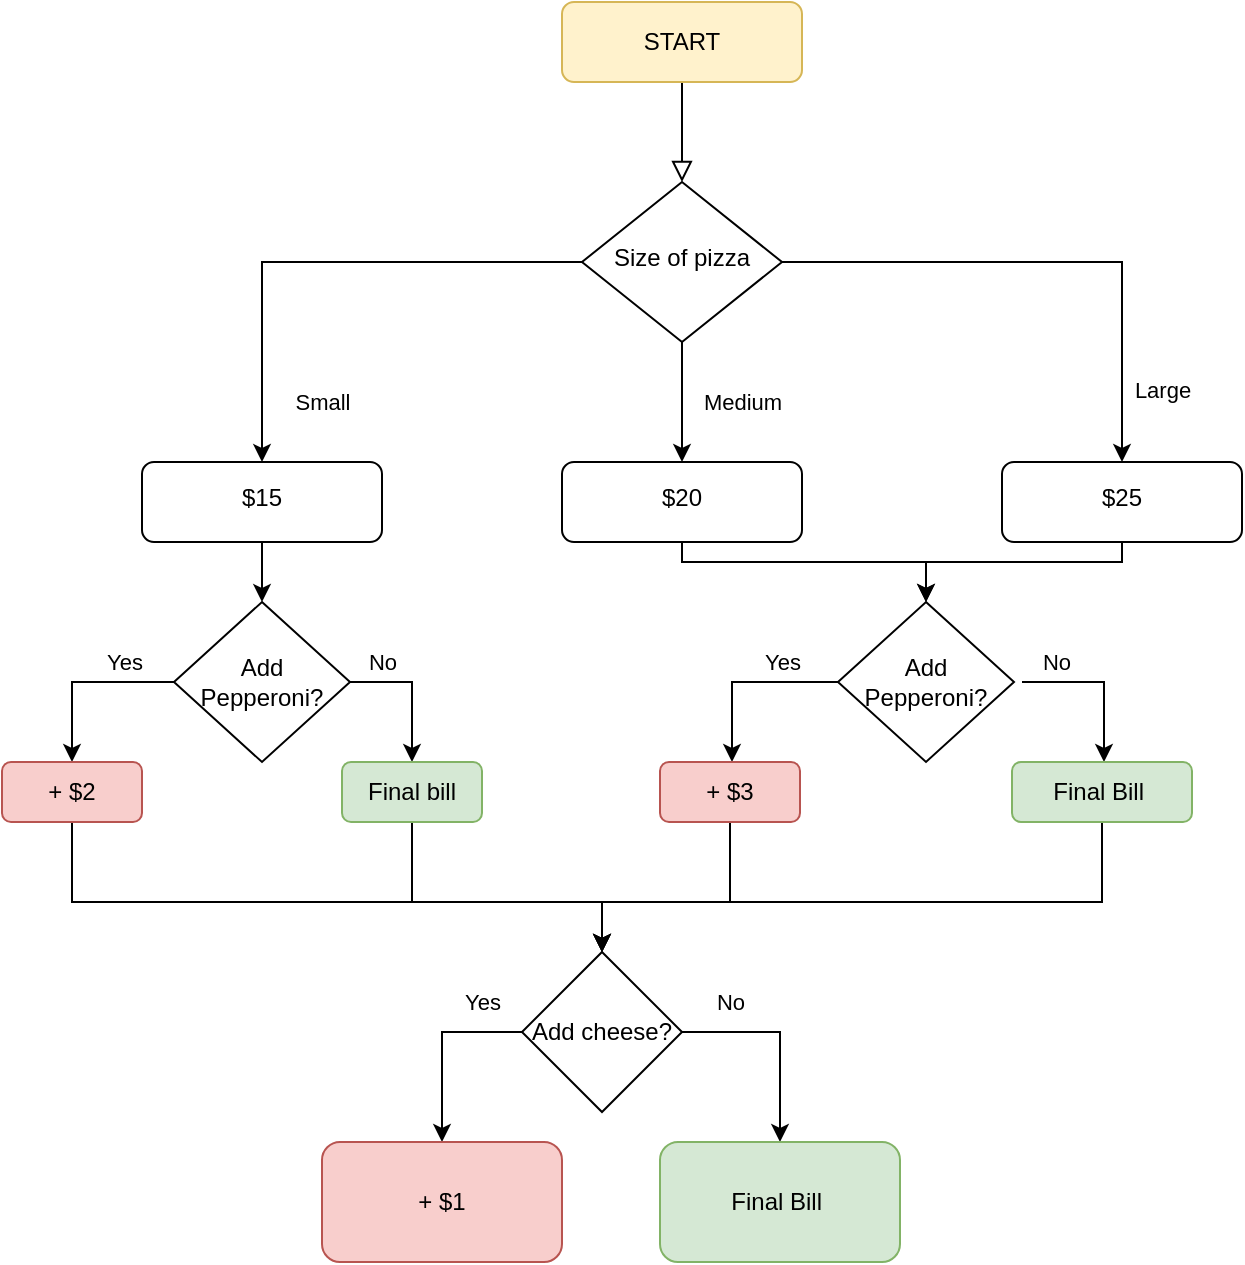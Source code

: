 <mxfile version="16.1.2" type="github">
  <diagram id="C5RBs43oDa-KdzZeNtuy" name="Page-1">
    <mxGraphModel dx="749" dy="1075" grid="1" gridSize="10" guides="1" tooltips="1" connect="1" arrows="1" fold="1" page="1" pageScale="1" pageWidth="827" pageHeight="1169" math="0" shadow="0">
      <root>
        <mxCell id="WIyWlLk6GJQsqaUBKTNV-0" />
        <mxCell id="WIyWlLk6GJQsqaUBKTNV-1" parent="WIyWlLk6GJQsqaUBKTNV-0" />
        <mxCell id="WIyWlLk6GJQsqaUBKTNV-2" value="" style="rounded=0;html=1;jettySize=auto;orthogonalLoop=1;fontSize=11;endArrow=block;endFill=0;endSize=8;strokeWidth=1;shadow=0;labelBackgroundColor=none;edgeStyle=orthogonalEdgeStyle;" parent="WIyWlLk6GJQsqaUBKTNV-1" source="WIyWlLk6GJQsqaUBKTNV-3" target="WIyWlLk6GJQsqaUBKTNV-6" edge="1">
          <mxGeometry relative="1" as="geometry" />
        </mxCell>
        <mxCell id="WIyWlLk6GJQsqaUBKTNV-3" value="START" style="rounded=1;whiteSpace=wrap;html=1;fontSize=12;glass=0;strokeWidth=1;shadow=0;fillColor=#fff2cc;strokeColor=#d6b656;" parent="WIyWlLk6GJQsqaUBKTNV-1" vertex="1">
          <mxGeometry x="340" y="70" width="120" height="40" as="geometry" />
        </mxCell>
        <mxCell id="EPSRSBuYOd-26dUtmi0h-1" value="Small" style="edgeStyle=orthogonalEdgeStyle;rounded=0;orthogonalLoop=1;jettySize=auto;html=1;" edge="1" parent="WIyWlLk6GJQsqaUBKTNV-1" source="WIyWlLk6GJQsqaUBKTNV-6" target="EPSRSBuYOd-26dUtmi0h-0">
          <mxGeometry x="0.769" y="30" relative="1" as="geometry">
            <mxPoint as="offset" />
          </mxGeometry>
        </mxCell>
        <mxCell id="EPSRSBuYOd-26dUtmi0h-5" value="Medium" style="edgeStyle=orthogonalEdgeStyle;rounded=0;orthogonalLoop=1;jettySize=auto;html=1;" edge="1" parent="WIyWlLk6GJQsqaUBKTNV-1" source="WIyWlLk6GJQsqaUBKTNV-6" target="EPSRSBuYOd-26dUtmi0h-4">
          <mxGeometry y="30" relative="1" as="geometry">
            <mxPoint as="offset" />
          </mxGeometry>
        </mxCell>
        <mxCell id="EPSRSBuYOd-26dUtmi0h-7" value="" style="edgeStyle=orthogonalEdgeStyle;rounded=0;orthogonalLoop=1;jettySize=auto;html=1;" edge="1" parent="WIyWlLk6GJQsqaUBKTNV-1" source="WIyWlLk6GJQsqaUBKTNV-6" target="EPSRSBuYOd-26dUtmi0h-6">
          <mxGeometry relative="1" as="geometry" />
        </mxCell>
        <mxCell id="EPSRSBuYOd-26dUtmi0h-8" value="Large" style="edgeLabel;html=1;align=center;verticalAlign=middle;resizable=0;points=[];" vertex="1" connectable="0" parent="EPSRSBuYOd-26dUtmi0h-7">
          <mxGeometry x="0.733" relative="1" as="geometry">
            <mxPoint x="20" as="offset" />
          </mxGeometry>
        </mxCell>
        <mxCell id="WIyWlLk6GJQsqaUBKTNV-6" value="Size of pizza" style="rhombus;whiteSpace=wrap;html=1;shadow=0;fontFamily=Helvetica;fontSize=12;align=center;strokeWidth=1;spacing=6;spacingTop=-4;" parent="WIyWlLk6GJQsqaUBKTNV-1" vertex="1">
          <mxGeometry x="350" y="160" width="100" height="80" as="geometry" />
        </mxCell>
        <mxCell id="EPSRSBuYOd-26dUtmi0h-10" value="" style="edgeStyle=orthogonalEdgeStyle;rounded=0;orthogonalLoop=1;jettySize=auto;html=1;entryX=0.5;entryY=0;entryDx=0;entryDy=0;" edge="1" parent="WIyWlLk6GJQsqaUBKTNV-1" source="EPSRSBuYOd-26dUtmi0h-0" target="EPSRSBuYOd-26dUtmi0h-12">
          <mxGeometry relative="1" as="geometry">
            <mxPoint x="360" y="470" as="targetPoint" />
            <Array as="points" />
          </mxGeometry>
        </mxCell>
        <mxCell id="EPSRSBuYOd-26dUtmi0h-0" value="$15" style="rounded=1;whiteSpace=wrap;html=1;shadow=0;strokeWidth=1;spacing=6;spacingTop=-4;" vertex="1" parent="WIyWlLk6GJQsqaUBKTNV-1">
          <mxGeometry x="130" y="300" width="120" height="40" as="geometry" />
        </mxCell>
        <mxCell id="EPSRSBuYOd-26dUtmi0h-23" value="" style="edgeStyle=orthogonalEdgeStyle;rounded=0;orthogonalLoop=1;jettySize=auto;html=1;exitX=0.5;exitY=1;exitDx=0;exitDy=0;" edge="1" parent="WIyWlLk6GJQsqaUBKTNV-1" source="EPSRSBuYOd-26dUtmi0h-4" target="EPSRSBuYOd-26dUtmi0h-22">
          <mxGeometry relative="1" as="geometry">
            <Array as="points">
              <mxPoint x="400" y="350" />
              <mxPoint x="522" y="350" />
            </Array>
          </mxGeometry>
        </mxCell>
        <mxCell id="EPSRSBuYOd-26dUtmi0h-4" value="$20" style="rounded=1;whiteSpace=wrap;html=1;shadow=0;strokeWidth=1;spacing=6;spacingTop=-4;" vertex="1" parent="WIyWlLk6GJQsqaUBKTNV-1">
          <mxGeometry x="340" y="300" width="120" height="40" as="geometry" />
        </mxCell>
        <mxCell id="EPSRSBuYOd-26dUtmi0h-36" style="edgeStyle=orthogonalEdgeStyle;rounded=0;orthogonalLoop=1;jettySize=auto;html=1;entryX=0.5;entryY=0;entryDx=0;entryDy=0;" edge="1" parent="WIyWlLk6GJQsqaUBKTNV-1" source="EPSRSBuYOd-26dUtmi0h-6" target="EPSRSBuYOd-26dUtmi0h-22">
          <mxGeometry relative="1" as="geometry">
            <Array as="points">
              <mxPoint x="620" y="350" />
              <mxPoint x="522" y="350" />
            </Array>
          </mxGeometry>
        </mxCell>
        <mxCell id="EPSRSBuYOd-26dUtmi0h-6" value="$25" style="rounded=1;whiteSpace=wrap;html=1;shadow=0;strokeWidth=1;spacing=6;spacingTop=-4;" vertex="1" parent="WIyWlLk6GJQsqaUBKTNV-1">
          <mxGeometry x="560" y="300" width="120" height="40" as="geometry" />
        </mxCell>
        <mxCell id="EPSRSBuYOd-26dUtmi0h-18" value="" style="edgeStyle=orthogonalEdgeStyle;rounded=0;orthogonalLoop=1;jettySize=auto;html=1;entryX=0.5;entryY=0;entryDx=0;entryDy=0;" edge="1" parent="WIyWlLk6GJQsqaUBKTNV-1" source="EPSRSBuYOd-26dUtmi0h-12" target="EPSRSBuYOd-26dUtmi0h-17">
          <mxGeometry relative="1" as="geometry" />
        </mxCell>
        <mxCell id="EPSRSBuYOd-26dUtmi0h-19" value="Yes" style="edgeLabel;html=1;align=center;verticalAlign=middle;resizable=0;points=[];" vertex="1" connectable="0" parent="EPSRSBuYOd-26dUtmi0h-18">
          <mxGeometry x="-0.13" y="-3" relative="1" as="geometry">
            <mxPoint x="14" y="-7" as="offset" />
          </mxGeometry>
        </mxCell>
        <mxCell id="EPSRSBuYOd-26dUtmi0h-24" style="edgeStyle=orthogonalEdgeStyle;rounded=0;orthogonalLoop=1;jettySize=auto;html=1;entryX=0.5;entryY=0;entryDx=0;entryDy=0;" edge="1" parent="WIyWlLk6GJQsqaUBKTNV-1" source="EPSRSBuYOd-26dUtmi0h-12" target="EPSRSBuYOd-26dUtmi0h-15">
          <mxGeometry relative="1" as="geometry">
            <Array as="points">
              <mxPoint x="265" y="410" />
            </Array>
          </mxGeometry>
        </mxCell>
        <mxCell id="EPSRSBuYOd-26dUtmi0h-25" value="No" style="edgeLabel;html=1;align=center;verticalAlign=middle;resizable=0;points=[];" vertex="1" connectable="0" parent="EPSRSBuYOd-26dUtmi0h-24">
          <mxGeometry x="0.127" y="-3" relative="1" as="geometry">
            <mxPoint x="-12" y="-19" as="offset" />
          </mxGeometry>
        </mxCell>
        <mxCell id="EPSRSBuYOd-26dUtmi0h-12" value="Add Pepperoni?" style="rhombus;whiteSpace=wrap;html=1;" vertex="1" parent="WIyWlLk6GJQsqaUBKTNV-1">
          <mxGeometry x="146" y="370" width="88" height="80" as="geometry" />
        </mxCell>
        <mxCell id="EPSRSBuYOd-26dUtmi0h-42" style="edgeStyle=orthogonalEdgeStyle;rounded=0;orthogonalLoop=1;jettySize=auto;html=1;entryX=0.5;entryY=0;entryDx=0;entryDy=0;" edge="1" parent="WIyWlLk6GJQsqaUBKTNV-1" source="EPSRSBuYOd-26dUtmi0h-15" target="EPSRSBuYOd-26dUtmi0h-40">
          <mxGeometry relative="1" as="geometry">
            <mxPoint x="360" y="540" as="targetPoint" />
            <Array as="points">
              <mxPoint x="265" y="520" />
              <mxPoint x="360" y="520" />
            </Array>
          </mxGeometry>
        </mxCell>
        <mxCell id="EPSRSBuYOd-26dUtmi0h-15" value="Final bill" style="rounded=1;whiteSpace=wrap;html=1;fillColor=#d5e8d4;strokeColor=#82b366;" vertex="1" parent="WIyWlLk6GJQsqaUBKTNV-1">
          <mxGeometry x="230" y="450" width="70" height="30" as="geometry" />
        </mxCell>
        <mxCell id="EPSRSBuYOd-26dUtmi0h-41" style="edgeStyle=orthogonalEdgeStyle;rounded=0;orthogonalLoop=1;jettySize=auto;html=1;entryX=0.5;entryY=0;entryDx=0;entryDy=0;" edge="1" parent="WIyWlLk6GJQsqaUBKTNV-1" source="EPSRSBuYOd-26dUtmi0h-17" target="EPSRSBuYOd-26dUtmi0h-40">
          <mxGeometry relative="1" as="geometry">
            <Array as="points">
              <mxPoint x="95" y="520" />
              <mxPoint x="360" y="520" />
            </Array>
          </mxGeometry>
        </mxCell>
        <mxCell id="EPSRSBuYOd-26dUtmi0h-17" value="&lt;span style=&quot;color: rgb(0 , 0 , 0) ; font-family: &amp;#34;helvetica&amp;#34; ; font-size: 12px ; font-style: normal ; font-weight: 400 ; letter-spacing: normal ; text-align: center ; text-indent: 0px ; text-transform: none ; word-spacing: 0px ; display: inline ; float: none&quot;&gt;+ $2&lt;/span&gt;" style="rounded=1;whiteSpace=wrap;html=1;fillColor=#f8cecc;strokeColor=#b85450;" vertex="1" parent="WIyWlLk6GJQsqaUBKTNV-1">
          <mxGeometry x="60" y="450" width="70" height="30" as="geometry" />
        </mxCell>
        <mxCell id="EPSRSBuYOd-26dUtmi0h-27" value="" style="edgeStyle=orthogonalEdgeStyle;rounded=0;orthogonalLoop=1;jettySize=auto;html=1;exitX=0;exitY=0.5;exitDx=0;exitDy=0;" edge="1" parent="WIyWlLk6GJQsqaUBKTNV-1" source="EPSRSBuYOd-26dUtmi0h-22" target="EPSRSBuYOd-26dUtmi0h-26">
          <mxGeometry relative="1" as="geometry">
            <Array as="points">
              <mxPoint x="425" y="410" />
            </Array>
          </mxGeometry>
        </mxCell>
        <mxCell id="EPSRSBuYOd-26dUtmi0h-38" value="Yes" style="edgeLabel;html=1;align=center;verticalAlign=middle;resizable=0;points=[];" vertex="1" connectable="0" parent="EPSRSBuYOd-26dUtmi0h-27">
          <mxGeometry x="-0.441" relative="1" as="geometry">
            <mxPoint x="-2" y="-10" as="offset" />
          </mxGeometry>
        </mxCell>
        <mxCell id="EPSRSBuYOd-26dUtmi0h-29" value="" style="edgeStyle=orthogonalEdgeStyle;rounded=0;orthogonalLoop=1;jettySize=auto;html=1;" edge="1" parent="WIyWlLk6GJQsqaUBKTNV-1" target="EPSRSBuYOd-26dUtmi0h-28">
          <mxGeometry relative="1" as="geometry">
            <mxPoint x="570" y="410" as="sourcePoint" />
            <Array as="points">
              <mxPoint x="611" y="410" />
            </Array>
          </mxGeometry>
        </mxCell>
        <mxCell id="EPSRSBuYOd-26dUtmi0h-39" value="No" style="edgeLabel;html=1;align=center;verticalAlign=middle;resizable=0;points=[];" vertex="1" connectable="0" parent="EPSRSBuYOd-26dUtmi0h-29">
          <mxGeometry x="-0.58" y="4" relative="1" as="geometry">
            <mxPoint y="-6" as="offset" />
          </mxGeometry>
        </mxCell>
        <mxCell id="EPSRSBuYOd-26dUtmi0h-22" value="Add Pepperoni?" style="rhombus;whiteSpace=wrap;html=1;" vertex="1" parent="WIyWlLk6GJQsqaUBKTNV-1">
          <mxGeometry x="478" y="370" width="88" height="80" as="geometry" />
        </mxCell>
        <mxCell id="EPSRSBuYOd-26dUtmi0h-43" style="edgeStyle=orthogonalEdgeStyle;rounded=0;orthogonalLoop=1;jettySize=auto;html=1;entryX=0.5;entryY=0;entryDx=0;entryDy=0;" edge="1" parent="WIyWlLk6GJQsqaUBKTNV-1" source="EPSRSBuYOd-26dUtmi0h-26" target="EPSRSBuYOd-26dUtmi0h-40">
          <mxGeometry relative="1" as="geometry">
            <mxPoint x="360" y="540" as="targetPoint" />
            <Array as="points">
              <mxPoint x="424" y="520" />
              <mxPoint x="360" y="520" />
            </Array>
          </mxGeometry>
        </mxCell>
        <mxCell id="EPSRSBuYOd-26dUtmi0h-26" value="+ $3" style="rounded=1;whiteSpace=wrap;html=1;fillColor=#f8cecc;strokeColor=#b85450;" vertex="1" parent="WIyWlLk6GJQsqaUBKTNV-1">
          <mxGeometry x="389" y="450" width="70" height="30" as="geometry" />
        </mxCell>
        <mxCell id="EPSRSBuYOd-26dUtmi0h-44" style="edgeStyle=orthogonalEdgeStyle;rounded=0;orthogonalLoop=1;jettySize=auto;html=1;entryX=0.5;entryY=0;entryDx=0;entryDy=0;" edge="1" parent="WIyWlLk6GJQsqaUBKTNV-1" source="EPSRSBuYOd-26dUtmi0h-28" target="EPSRSBuYOd-26dUtmi0h-40">
          <mxGeometry relative="1" as="geometry">
            <Array as="points">
              <mxPoint x="610" y="520" />
              <mxPoint x="360" y="520" />
            </Array>
          </mxGeometry>
        </mxCell>
        <mxCell id="EPSRSBuYOd-26dUtmi0h-28" value="Final Bill&amp;nbsp;" style="rounded=1;whiteSpace=wrap;html=1;fillColor=#d5e8d4;strokeColor=#82b366;" vertex="1" parent="WIyWlLk6GJQsqaUBKTNV-1">
          <mxGeometry x="565" y="450" width="90" height="30" as="geometry" />
        </mxCell>
        <mxCell id="EPSRSBuYOd-26dUtmi0h-46" value="" style="edgeStyle=orthogonalEdgeStyle;rounded=0;orthogonalLoop=1;jettySize=auto;html=1;exitX=0;exitY=0.5;exitDx=0;exitDy=0;" edge="1" parent="WIyWlLk6GJQsqaUBKTNV-1" source="EPSRSBuYOd-26dUtmi0h-40" target="EPSRSBuYOd-26dUtmi0h-45">
          <mxGeometry relative="1" as="geometry" />
        </mxCell>
        <mxCell id="EPSRSBuYOd-26dUtmi0h-50" value="Yes" style="edgeLabel;html=1;align=center;verticalAlign=middle;resizable=0;points=[];" vertex="1" connectable="0" parent="EPSRSBuYOd-26dUtmi0h-46">
          <mxGeometry x="-0.16" y="4" relative="1" as="geometry">
            <mxPoint x="16" y="-15" as="offset" />
          </mxGeometry>
        </mxCell>
        <mxCell id="EPSRSBuYOd-26dUtmi0h-48" value="" style="edgeStyle=orthogonalEdgeStyle;rounded=0;orthogonalLoop=1;jettySize=auto;html=1;exitX=1;exitY=0.5;exitDx=0;exitDy=0;" edge="1" parent="WIyWlLk6GJQsqaUBKTNV-1" source="EPSRSBuYOd-26dUtmi0h-40" target="EPSRSBuYOd-26dUtmi0h-47">
          <mxGeometry relative="1" as="geometry" />
        </mxCell>
        <mxCell id="EPSRSBuYOd-26dUtmi0h-49" value="No" style="edgeLabel;html=1;align=center;verticalAlign=middle;resizable=0;points=[];" vertex="1" connectable="0" parent="EPSRSBuYOd-26dUtmi0h-48">
          <mxGeometry x="0.002" y="3" relative="1" as="geometry">
            <mxPoint x="-28" y="-18" as="offset" />
          </mxGeometry>
        </mxCell>
        <mxCell id="EPSRSBuYOd-26dUtmi0h-40" value="Add cheese?" style="rhombus;whiteSpace=wrap;html=1;labelBackgroundColor=none;" vertex="1" parent="WIyWlLk6GJQsqaUBKTNV-1">
          <mxGeometry x="320" y="545" width="80" height="80" as="geometry" />
        </mxCell>
        <mxCell id="EPSRSBuYOd-26dUtmi0h-45" value="+ $1" style="rounded=1;whiteSpace=wrap;html=1;labelBackgroundColor=none;fillColor=#f8cecc;strokeColor=#b85450;" vertex="1" parent="WIyWlLk6GJQsqaUBKTNV-1">
          <mxGeometry x="220" y="640" width="120" height="60" as="geometry" />
        </mxCell>
        <mxCell id="EPSRSBuYOd-26dUtmi0h-47" value="Final Bill&amp;nbsp;" style="rounded=1;whiteSpace=wrap;html=1;labelBackgroundColor=none;fillColor=#d5e8d4;strokeColor=#82b366;" vertex="1" parent="WIyWlLk6GJQsqaUBKTNV-1">
          <mxGeometry x="389" y="640" width="120" height="60" as="geometry" />
        </mxCell>
      </root>
    </mxGraphModel>
  </diagram>
</mxfile>
